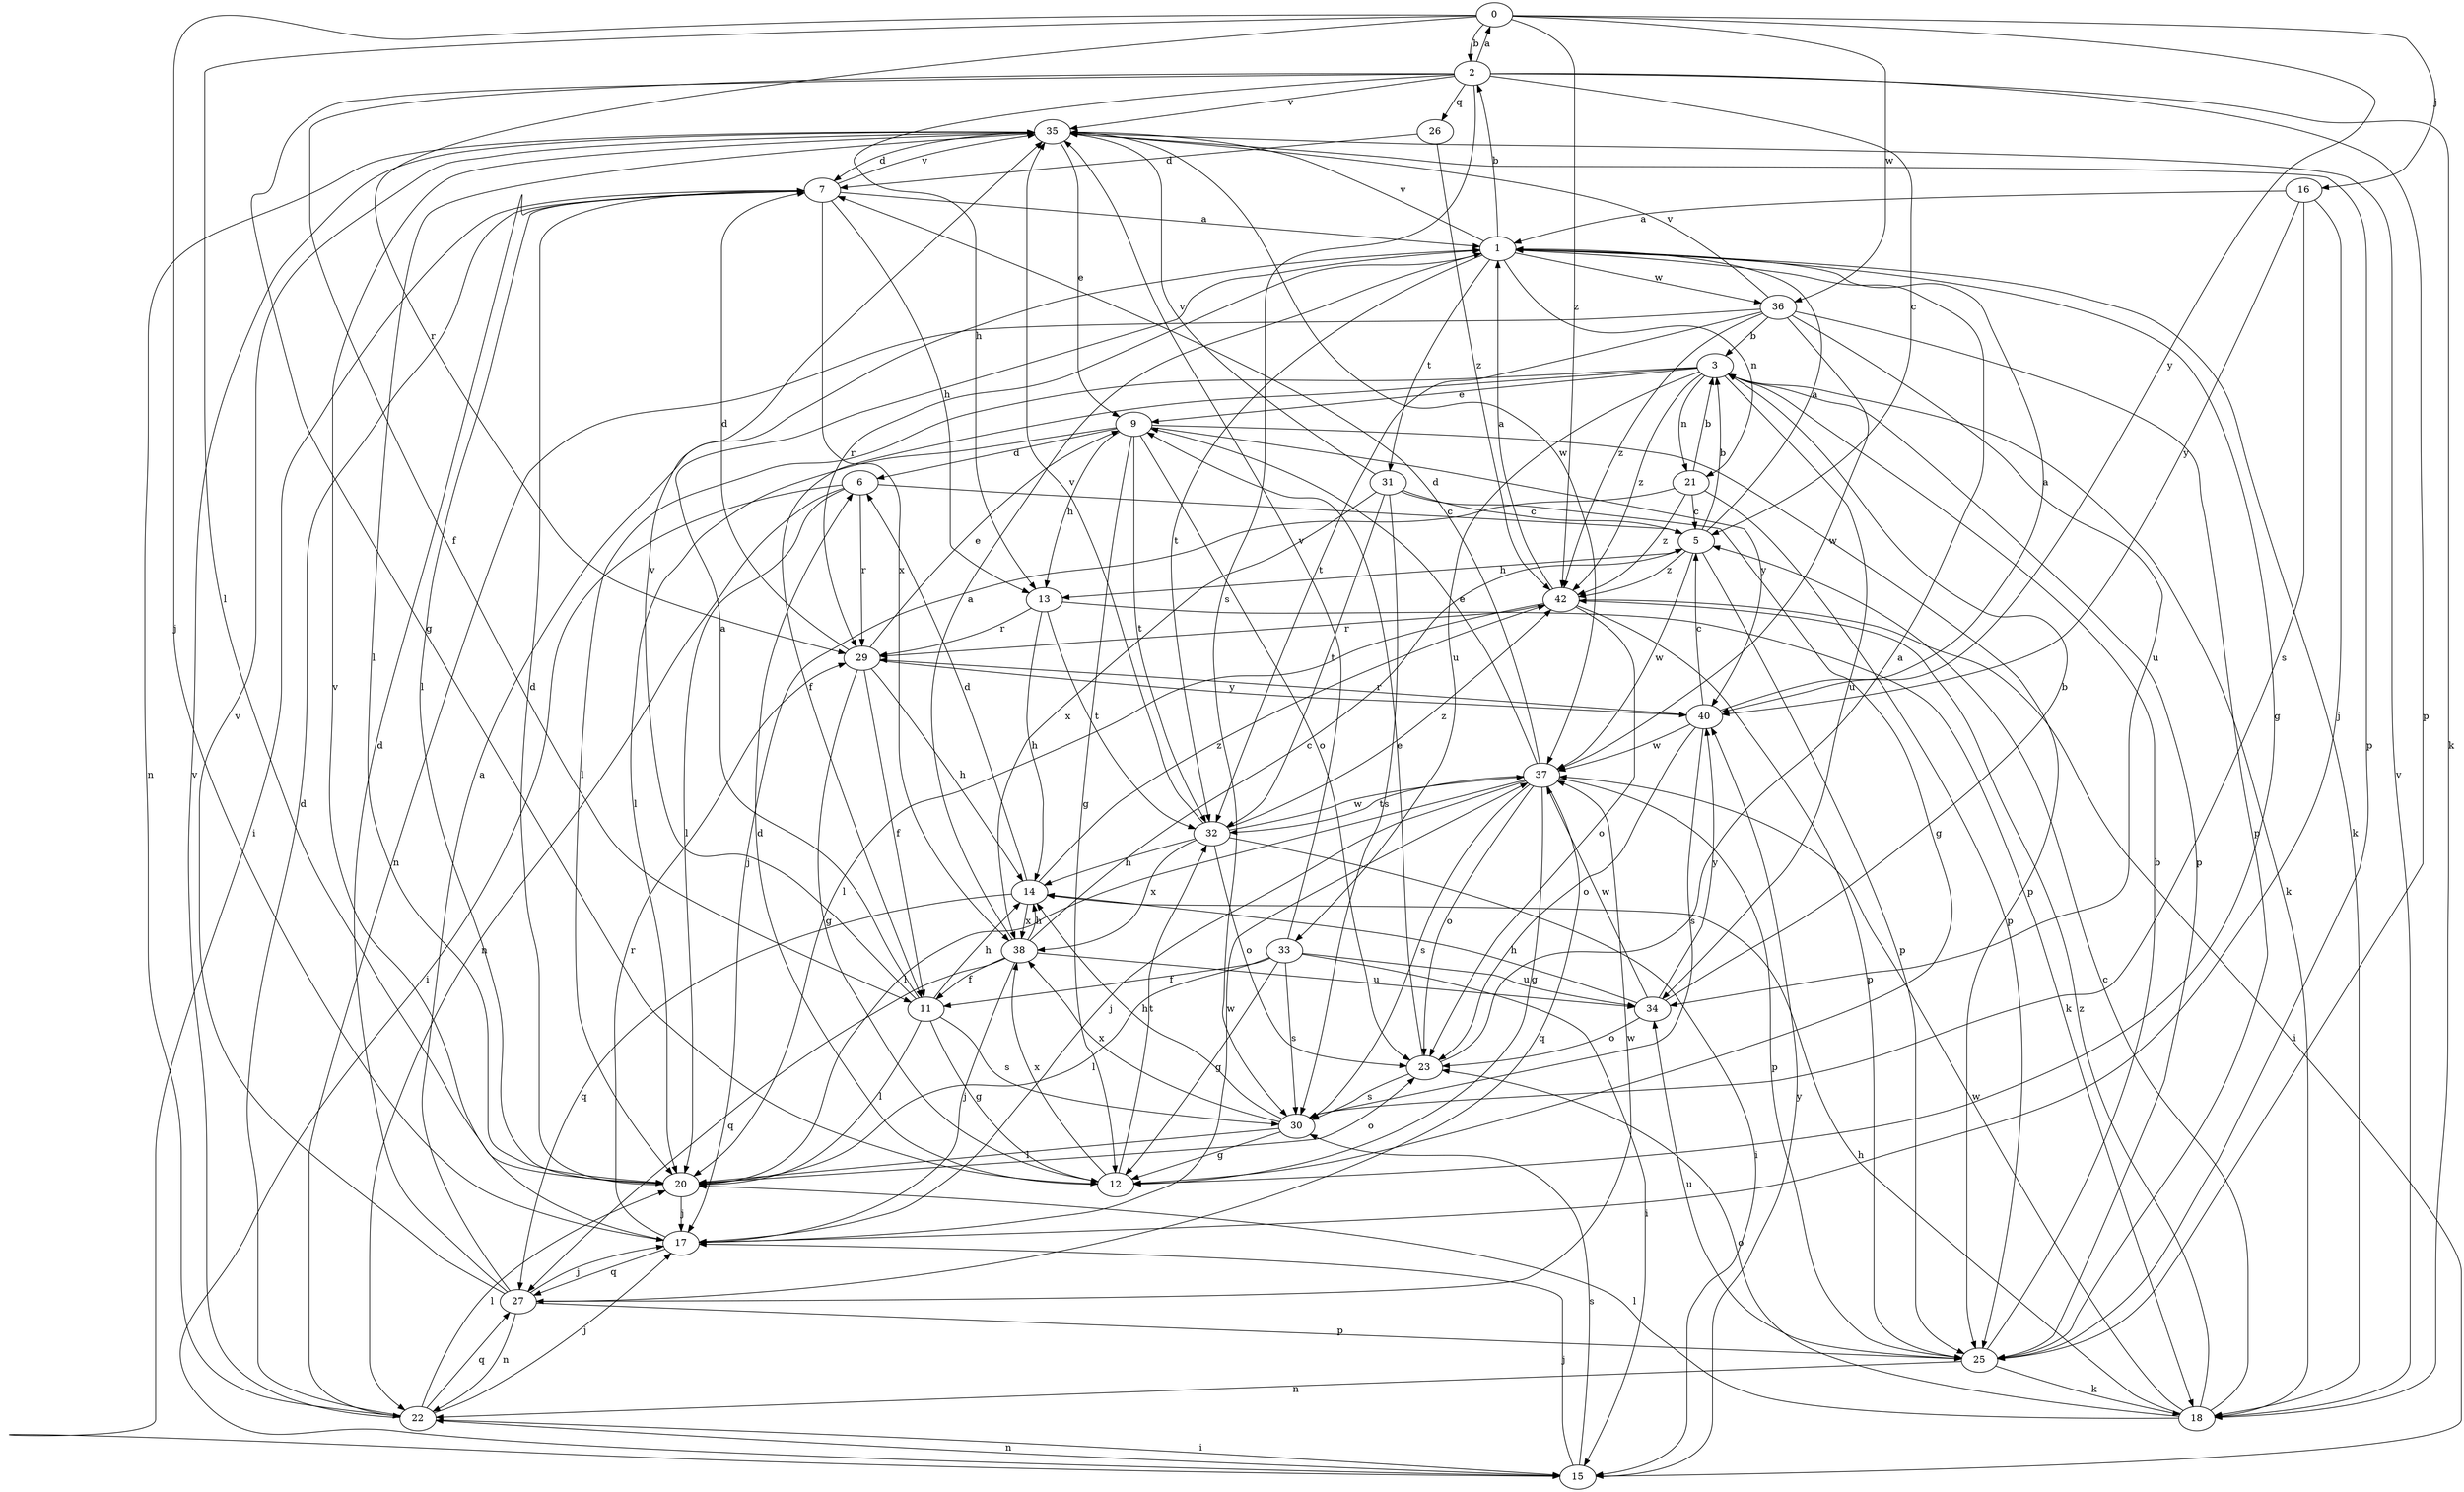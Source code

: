 strict digraph  {
0;
1;
2;
3;
5;
6;
7;
9;
11;
12;
13;
14;
15;
16;
17;
18;
20;
21;
22;
23;
25;
26;
27;
29;
30;
31;
32;
33;
34;
35;
36;
37;
38;
40;
42;
0 -> 2  [label=b];
0 -> 16  [label=j];
0 -> 17  [label=j];
0 -> 20  [label=l];
0 -> 29  [label=r];
0 -> 36  [label=w];
0 -> 40  [label=y];
0 -> 42  [label=z];
1 -> 2  [label=b];
1 -> 12  [label=g];
1 -> 18  [label=k];
1 -> 21  [label=n];
1 -> 29  [label=r];
1 -> 31  [label=t];
1 -> 32  [label=t];
1 -> 35  [label=v];
1 -> 36  [label=w];
2 -> 0  [label=a];
2 -> 5  [label=c];
2 -> 11  [label=f];
2 -> 12  [label=g];
2 -> 13  [label=h];
2 -> 18  [label=k];
2 -> 25  [label=p];
2 -> 26  [label=q];
2 -> 30  [label=s];
2 -> 35  [label=v];
3 -> 9  [label=e];
3 -> 11  [label=f];
3 -> 18  [label=k];
3 -> 20  [label=l];
3 -> 21  [label=n];
3 -> 25  [label=p];
3 -> 33  [label=u];
3 -> 34  [label=u];
3 -> 42  [label=z];
5 -> 1  [label=a];
5 -> 3  [label=b];
5 -> 13  [label=h];
5 -> 25  [label=p];
5 -> 37  [label=w];
5 -> 42  [label=z];
6 -> 5  [label=c];
6 -> 15  [label=i];
6 -> 20  [label=l];
6 -> 22  [label=n];
6 -> 29  [label=r];
7 -> 1  [label=a];
7 -> 13  [label=h];
7 -> 15  [label=i];
7 -> 20  [label=l];
7 -> 35  [label=v];
7 -> 38  [label=x];
9 -> 6  [label=d];
9 -> 12  [label=g];
9 -> 13  [label=h];
9 -> 20  [label=l];
9 -> 23  [label=o];
9 -> 25  [label=p];
9 -> 32  [label=t];
9 -> 40  [label=y];
11 -> 1  [label=a];
11 -> 12  [label=g];
11 -> 14  [label=h];
11 -> 20  [label=l];
11 -> 30  [label=s];
11 -> 35  [label=v];
12 -> 6  [label=d];
12 -> 32  [label=t];
12 -> 38  [label=x];
13 -> 14  [label=h];
13 -> 18  [label=k];
13 -> 29  [label=r];
13 -> 32  [label=t];
14 -> 6  [label=d];
14 -> 27  [label=q];
14 -> 38  [label=x];
14 -> 42  [label=z];
15 -> 17  [label=j];
15 -> 22  [label=n];
15 -> 30  [label=s];
15 -> 40  [label=y];
16 -> 1  [label=a];
16 -> 17  [label=j];
16 -> 30  [label=s];
16 -> 40  [label=y];
17 -> 27  [label=q];
17 -> 29  [label=r];
17 -> 35  [label=v];
17 -> 37  [label=w];
18 -> 5  [label=c];
18 -> 14  [label=h];
18 -> 20  [label=l];
18 -> 23  [label=o];
18 -> 35  [label=v];
18 -> 37  [label=w];
18 -> 42  [label=z];
20 -> 7  [label=d];
20 -> 17  [label=j];
20 -> 23  [label=o];
21 -> 3  [label=b];
21 -> 5  [label=c];
21 -> 17  [label=j];
21 -> 25  [label=p];
21 -> 42  [label=z];
22 -> 7  [label=d];
22 -> 15  [label=i];
22 -> 17  [label=j];
22 -> 20  [label=l];
22 -> 27  [label=q];
22 -> 35  [label=v];
23 -> 1  [label=a];
23 -> 9  [label=e];
23 -> 30  [label=s];
25 -> 3  [label=b];
25 -> 18  [label=k];
25 -> 22  [label=n];
25 -> 34  [label=u];
26 -> 7  [label=d];
26 -> 42  [label=z];
27 -> 1  [label=a];
27 -> 7  [label=d];
27 -> 17  [label=j];
27 -> 22  [label=n];
27 -> 25  [label=p];
27 -> 35  [label=v];
27 -> 37  [label=w];
29 -> 7  [label=d];
29 -> 9  [label=e];
29 -> 11  [label=f];
29 -> 12  [label=g];
29 -> 14  [label=h];
29 -> 40  [label=y];
30 -> 12  [label=g];
30 -> 14  [label=h];
30 -> 20  [label=l];
30 -> 38  [label=x];
31 -> 5  [label=c];
31 -> 12  [label=g];
31 -> 30  [label=s];
31 -> 32  [label=t];
31 -> 35  [label=v];
31 -> 38  [label=x];
32 -> 14  [label=h];
32 -> 15  [label=i];
32 -> 23  [label=o];
32 -> 35  [label=v];
32 -> 37  [label=w];
32 -> 38  [label=x];
32 -> 42  [label=z];
33 -> 11  [label=f];
33 -> 12  [label=g];
33 -> 15  [label=i];
33 -> 20  [label=l];
33 -> 30  [label=s];
33 -> 34  [label=u];
33 -> 35  [label=v];
34 -> 3  [label=b];
34 -> 14  [label=h];
34 -> 23  [label=o];
34 -> 37  [label=w];
34 -> 40  [label=y];
35 -> 7  [label=d];
35 -> 9  [label=e];
35 -> 20  [label=l];
35 -> 22  [label=n];
35 -> 25  [label=p];
35 -> 37  [label=w];
36 -> 3  [label=b];
36 -> 22  [label=n];
36 -> 25  [label=p];
36 -> 32  [label=t];
36 -> 34  [label=u];
36 -> 35  [label=v];
36 -> 37  [label=w];
36 -> 42  [label=z];
37 -> 7  [label=d];
37 -> 9  [label=e];
37 -> 12  [label=g];
37 -> 17  [label=j];
37 -> 20  [label=l];
37 -> 23  [label=o];
37 -> 25  [label=p];
37 -> 27  [label=q];
37 -> 30  [label=s];
37 -> 32  [label=t];
38 -> 1  [label=a];
38 -> 5  [label=c];
38 -> 11  [label=f];
38 -> 14  [label=h];
38 -> 17  [label=j];
38 -> 27  [label=q];
38 -> 34  [label=u];
40 -> 1  [label=a];
40 -> 5  [label=c];
40 -> 23  [label=o];
40 -> 29  [label=r];
40 -> 30  [label=s];
40 -> 37  [label=w];
42 -> 1  [label=a];
42 -> 15  [label=i];
42 -> 20  [label=l];
42 -> 23  [label=o];
42 -> 25  [label=p];
42 -> 29  [label=r];
}
